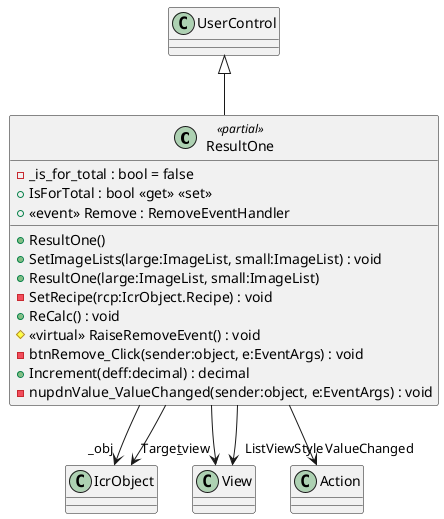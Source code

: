 @startuml
class ResultOne <<partial>> {
    + ResultOne()
    + SetImageLists(large:ImageList, small:ImageList) : void
    + ResultOne(large:ImageList, small:ImageList)
    - SetRecipe(rcp:IcrObject.Recipe) : void
    - _is_for_total : bool = false
    + IsForTotal : bool <<get>> <<set>>
    + ReCalc() : void
    +  <<event>> Remove : RemoveEventHandler 
    # <<virtual>> RaiseRemoveEvent() : void
    - btnRemove_Click(sender:object, e:EventArgs) : void
    + Increment(deff:decimal) : decimal
    - nupdnValue_ValueChanged(sender:object, e:EventArgs) : void
}
UserControl <|-- ResultOne
ResultOne --> "_obj" IcrObject
ResultOne --> "_view" View
ResultOne --> "ListViewStyle" View
ResultOne --> "Target" IcrObject
ResultOne --> "ValueChanged" Action
@enduml
